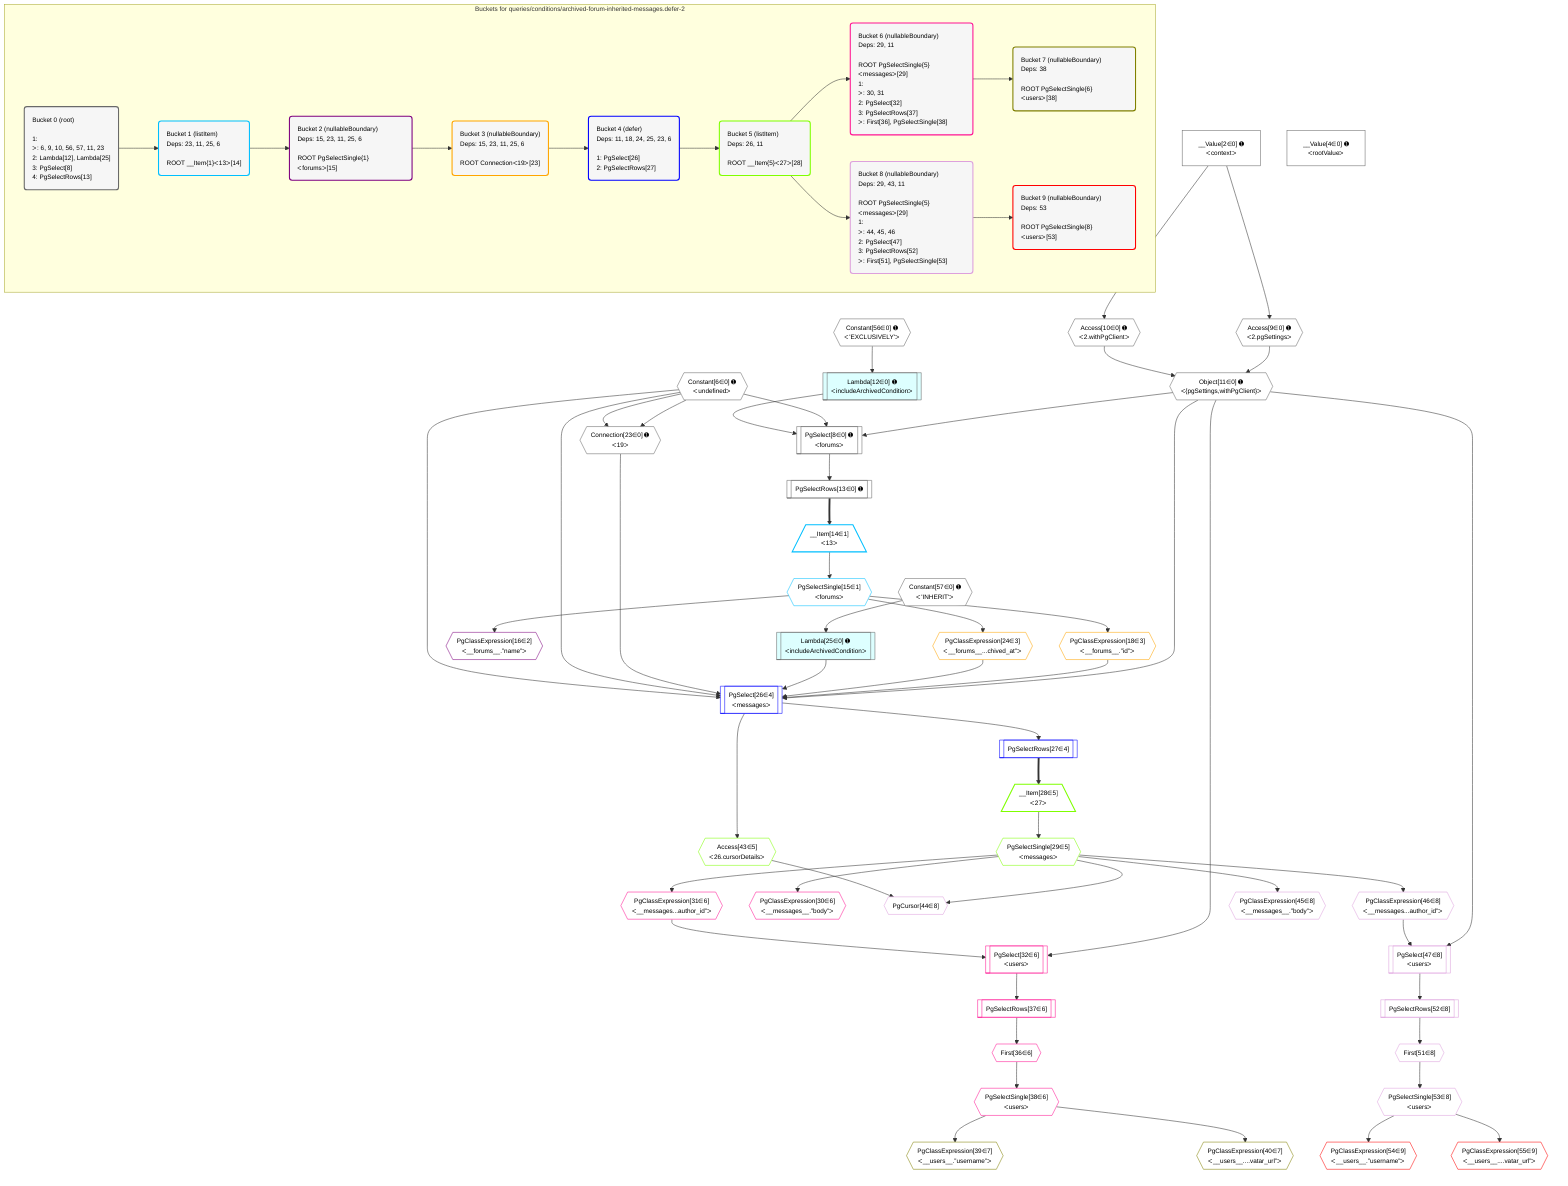 %%{init: {'themeVariables': { 'fontSize': '12px'}}}%%
graph TD
    classDef path fill:#eee,stroke:#000,color:#000
    classDef plan fill:#fff,stroke-width:1px,color:#000
    classDef itemplan fill:#fff,stroke-width:2px,color:#000
    classDef unbatchedplan fill:#dff,stroke-width:1px,color:#000
    classDef sideeffectplan fill:#fcc,stroke-width:2px,color:#000
    classDef bucket fill:#f6f6f6,color:#000,stroke-width:2px,text-align:left


    %% plan dependencies
    PgSelect8[["PgSelect[8∈0] ➊<br />ᐸforumsᐳ"]]:::plan
    Object11{{"Object[11∈0] ➊<br />ᐸ{pgSettings,withPgClient}ᐳ"}}:::plan
    Constant6{{"Constant[6∈0] ➊<br />ᐸundefinedᐳ"}}:::plan
    Lambda12[["Lambda[12∈0] ➊<br />ᐸincludeArchivedConditionᐳ"]]:::unbatchedplan
    Object11 & Constant6 & Lambda12 --> PgSelect8
    Access9{{"Access[9∈0] ➊<br />ᐸ2.pgSettingsᐳ"}}:::plan
    Access10{{"Access[10∈0] ➊<br />ᐸ2.withPgClientᐳ"}}:::plan
    Access9 & Access10 --> Object11
    Connection23{{"Connection[23∈0] ➊<br />ᐸ19ᐳ"}}:::plan
    Constant6 & Constant6 --> Connection23
    __Value2["__Value[2∈0] ➊<br />ᐸcontextᐳ"]:::plan
    __Value2 --> Access9
    __Value2 --> Access10
    Constant56{{"Constant[56∈0] ➊<br />ᐸ'EXCLUSIVELY'ᐳ"}}:::plan
    Constant56 --> Lambda12
    PgSelectRows13[["PgSelectRows[13∈0] ➊"]]:::plan
    PgSelect8 --> PgSelectRows13
    Lambda25[["Lambda[25∈0] ➊<br />ᐸincludeArchivedConditionᐳ"]]:::unbatchedplan
    Constant57{{"Constant[57∈0] ➊<br />ᐸ'INHERIT'ᐳ"}}:::plan
    Constant57 --> Lambda25
    __Value4["__Value[4∈0] ➊<br />ᐸrootValueᐳ"]:::plan
    __Item14[/"__Item[14∈1]<br />ᐸ13ᐳ"\]:::itemplan
    PgSelectRows13 ==> __Item14
    PgSelectSingle15{{"PgSelectSingle[15∈1]<br />ᐸforumsᐳ"}}:::plan
    __Item14 --> PgSelectSingle15
    PgClassExpression16{{"PgClassExpression[16∈2]<br />ᐸ__forums__.”name”ᐳ"}}:::plan
    PgSelectSingle15 --> PgClassExpression16
    PgClassExpression18{{"PgClassExpression[18∈3]<br />ᐸ__forums__.”id”ᐳ"}}:::plan
    PgSelectSingle15 --> PgClassExpression18
    PgClassExpression24{{"PgClassExpression[24∈3]<br />ᐸ__forums__...chived_at”ᐳ"}}:::plan
    PgSelectSingle15 --> PgClassExpression24
    PgSelect26[["PgSelect[26∈4]<br />ᐸmessagesᐳ"]]:::plan
    Object11 & PgClassExpression18 & PgClassExpression24 & Lambda25 & Connection23 & Constant6 & Constant6 --> PgSelect26
    PgSelectRows27[["PgSelectRows[27∈4]"]]:::plan
    PgSelect26 --> PgSelectRows27
    __Item28[/"__Item[28∈5]<br />ᐸ27ᐳ"\]:::itemplan
    PgSelectRows27 ==> __Item28
    PgSelectSingle29{{"PgSelectSingle[29∈5]<br />ᐸmessagesᐳ"}}:::plan
    __Item28 --> PgSelectSingle29
    Access43{{"Access[43∈5]<br />ᐸ26.cursorDetailsᐳ"}}:::plan
    PgSelect26 --> Access43
    PgSelect32[["PgSelect[32∈6]<br />ᐸusersᐳ"]]:::plan
    PgClassExpression31{{"PgClassExpression[31∈6]<br />ᐸ__messages...author_id”ᐳ"}}:::plan
    Object11 & PgClassExpression31 --> PgSelect32
    PgClassExpression30{{"PgClassExpression[30∈6]<br />ᐸ__messages__.”body”ᐳ"}}:::plan
    PgSelectSingle29 --> PgClassExpression30
    PgSelectSingle29 --> PgClassExpression31
    First36{{"First[36∈6]"}}:::plan
    PgSelectRows37[["PgSelectRows[37∈6]"]]:::plan
    PgSelectRows37 --> First36
    PgSelect32 --> PgSelectRows37
    PgSelectSingle38{{"PgSelectSingle[38∈6]<br />ᐸusersᐳ"}}:::plan
    First36 --> PgSelectSingle38
    PgClassExpression39{{"PgClassExpression[39∈7]<br />ᐸ__users__.”username”ᐳ"}}:::plan
    PgSelectSingle38 --> PgClassExpression39
    PgClassExpression40{{"PgClassExpression[40∈7]<br />ᐸ__users__....vatar_url”ᐳ"}}:::plan
    PgSelectSingle38 --> PgClassExpression40
    PgCursor44{{"PgCursor[44∈8]"}}:::plan
    PgSelectSingle29 & Access43 --> PgCursor44
    PgSelect47[["PgSelect[47∈8]<br />ᐸusersᐳ"]]:::plan
    PgClassExpression46{{"PgClassExpression[46∈8]<br />ᐸ__messages...author_id”ᐳ"}}:::plan
    Object11 & PgClassExpression46 --> PgSelect47
    PgClassExpression45{{"PgClassExpression[45∈8]<br />ᐸ__messages__.”body”ᐳ"}}:::plan
    PgSelectSingle29 --> PgClassExpression45
    PgSelectSingle29 --> PgClassExpression46
    First51{{"First[51∈8]"}}:::plan
    PgSelectRows52[["PgSelectRows[52∈8]"]]:::plan
    PgSelectRows52 --> First51
    PgSelect47 --> PgSelectRows52
    PgSelectSingle53{{"PgSelectSingle[53∈8]<br />ᐸusersᐳ"}}:::plan
    First51 --> PgSelectSingle53
    PgClassExpression54{{"PgClassExpression[54∈9]<br />ᐸ__users__.”username”ᐳ"}}:::plan
    PgSelectSingle53 --> PgClassExpression54
    PgClassExpression55{{"PgClassExpression[55∈9]<br />ᐸ__users__....vatar_url”ᐳ"}}:::plan
    PgSelectSingle53 --> PgClassExpression55

    %% define steps

    subgraph "Buckets for queries/conditions/archived-forum-inherited-messages.defer-2"
    Bucket0("Bucket 0 (root)<br /><br />1: <br />ᐳ: 6, 9, 10, 56, 57, 11, 23<br />2: Lambda[12], Lambda[25]<br />3: PgSelect[8]<br />4: PgSelectRows[13]"):::bucket
    classDef bucket0 stroke:#696969
    class Bucket0,__Value2,__Value4,Constant6,PgSelect8,Access9,Access10,Object11,Lambda12,PgSelectRows13,Connection23,Lambda25,Constant56,Constant57 bucket0
    Bucket1("Bucket 1 (listItem)<br />Deps: 23, 11, 25, 6<br /><br />ROOT __Item{1}ᐸ13ᐳ[14]"):::bucket
    classDef bucket1 stroke:#00bfff
    class Bucket1,__Item14,PgSelectSingle15 bucket1
    Bucket2("Bucket 2 (nullableBoundary)<br />Deps: 15, 23, 11, 25, 6<br /><br />ROOT PgSelectSingle{1}ᐸforumsᐳ[15]"):::bucket
    classDef bucket2 stroke:#7f007f
    class Bucket2,PgClassExpression16 bucket2
    Bucket3("Bucket 3 (nullableBoundary)<br />Deps: 15, 23, 11, 25, 6<br /><br />ROOT Connectionᐸ19ᐳ[23]"):::bucket
    classDef bucket3 stroke:#ffa500
    class Bucket3,PgClassExpression18,PgClassExpression24 bucket3
    Bucket4("Bucket 4 (defer)<br />Deps: 11, 18, 24, 25, 23, 6<br /><br />1: PgSelect[26]<br />2: PgSelectRows[27]"):::bucket
    classDef bucket4 stroke:#0000ff
    class Bucket4,PgSelect26,PgSelectRows27 bucket4
    Bucket5("Bucket 5 (listItem)<br />Deps: 26, 11<br /><br />ROOT __Item{5}ᐸ27ᐳ[28]"):::bucket
    classDef bucket5 stroke:#7fff00
    class Bucket5,__Item28,PgSelectSingle29,Access43 bucket5
    Bucket6("Bucket 6 (nullableBoundary)<br />Deps: 29, 11<br /><br />ROOT PgSelectSingle{5}ᐸmessagesᐳ[29]<br />1: <br />ᐳ: 30, 31<br />2: PgSelect[32]<br />3: PgSelectRows[37]<br />ᐳ: First[36], PgSelectSingle[38]"):::bucket
    classDef bucket6 stroke:#ff1493
    class Bucket6,PgClassExpression30,PgClassExpression31,PgSelect32,First36,PgSelectRows37,PgSelectSingle38 bucket6
    Bucket7("Bucket 7 (nullableBoundary)<br />Deps: 38<br /><br />ROOT PgSelectSingle{6}ᐸusersᐳ[38]"):::bucket
    classDef bucket7 stroke:#808000
    class Bucket7,PgClassExpression39,PgClassExpression40 bucket7
    Bucket8("Bucket 8 (nullableBoundary)<br />Deps: 29, 43, 11<br /><br />ROOT PgSelectSingle{5}ᐸmessagesᐳ[29]<br />1: <br />ᐳ: 44, 45, 46<br />2: PgSelect[47]<br />3: PgSelectRows[52]<br />ᐳ: First[51], PgSelectSingle[53]"):::bucket
    classDef bucket8 stroke:#dda0dd
    class Bucket8,PgCursor44,PgClassExpression45,PgClassExpression46,PgSelect47,First51,PgSelectRows52,PgSelectSingle53 bucket8
    Bucket9("Bucket 9 (nullableBoundary)<br />Deps: 53<br /><br />ROOT PgSelectSingle{8}ᐸusersᐳ[53]"):::bucket
    classDef bucket9 stroke:#ff0000
    class Bucket9,PgClassExpression54,PgClassExpression55 bucket9
    Bucket0 --> Bucket1
    Bucket1 --> Bucket2
    Bucket2 --> Bucket3
    Bucket3 --> Bucket4
    Bucket4 --> Bucket5
    Bucket5 --> Bucket6 & Bucket8
    Bucket6 --> Bucket7
    Bucket8 --> Bucket9
    end